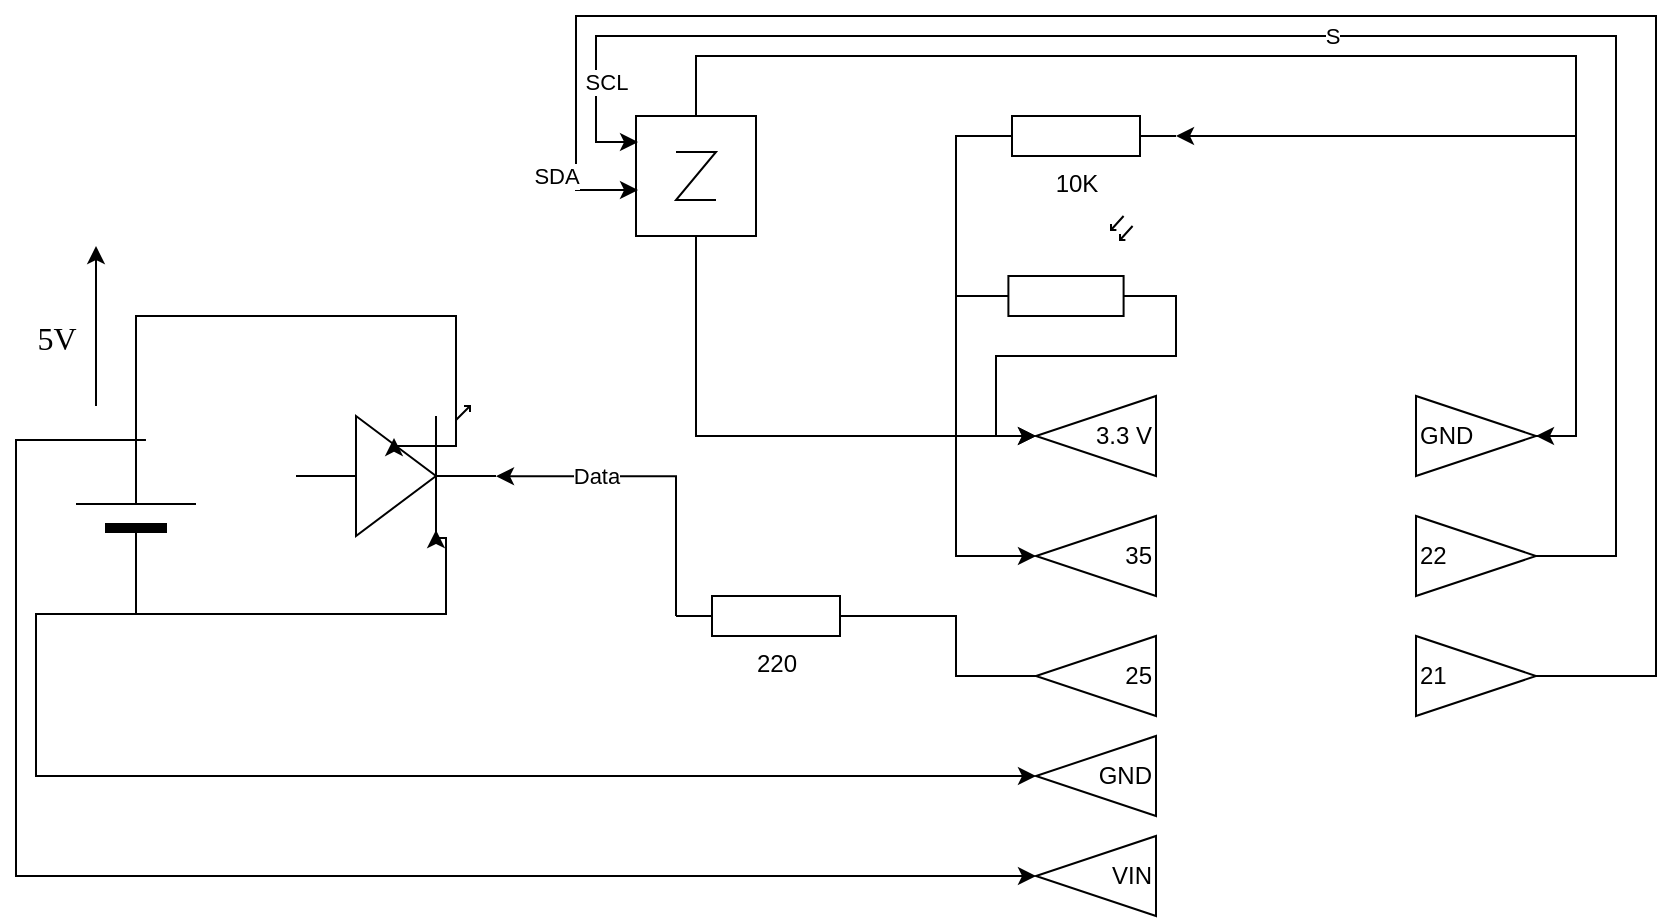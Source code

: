 <mxfile version="25.0.2">
  <diagram name="Page-1" id="16e2658f-23c8-b752-8be9-c03fbebb8bbe">
    <mxGraphModel dx="988" dy="569" grid="1" gridSize="10" guides="1" tooltips="1" connect="1" arrows="1" fold="1" page="1" pageScale="1" pageWidth="1100" pageHeight="850" background="none" math="0" shadow="0">
      <root>
        <mxCell id="0" />
        <mxCell id="1" parent="0" />
        <mxCell id="6d250d948d6a1778-1" value="" style="verticalLabelPosition=bottom;shadow=0;dashed=0;align=center;fillColor=#000000;html=1;verticalAlign=top;strokeWidth=1;shape=mxgraph.electrical.miscellaneous.monocell_battery;rounded=1;comic=0;labelBackgroundColor=none;fontFamily=Verdana;fontSize=12;rotation=-90;" parent="1" vertex="1">
          <mxGeometry x="210" y="419" width="100" height="60" as="geometry" />
        </mxCell>
        <mxCell id="6d250d948d6a1778-22" value="5V" style="endArrow=classic;html=1;labelBackgroundColor=none;strokeWidth=1;fontFamily=Verdana;fontSize=16" parent="1" edge="1">
          <mxGeometry x="-0.15" y="20" width="50" height="50" relative="1" as="geometry">
            <mxPoint x="240" y="395" as="sourcePoint" />
            <mxPoint x="240" y="315" as="targetPoint" />
            <mxPoint as="offset" />
          </mxGeometry>
        </mxCell>
        <mxCell id="_KaKt-u-psy2Oaof_BQ1-2" value="" style="verticalLabelPosition=bottom;shadow=0;dashed=0;align=center;html=1;verticalAlign=top;shape=mxgraph.electrical.opto_electronics.led_1;pointerEvents=1;" vertex="1" parent="1">
          <mxGeometry x="340" y="395" width="100" height="65" as="geometry" />
        </mxCell>
        <mxCell id="_KaKt-u-psy2Oaof_BQ1-13" style="edgeStyle=orthogonalEdgeStyle;rounded=0;orthogonalLoop=1;jettySize=auto;html=1;exitX=1;exitY=0.5;exitDx=0;exitDy=0;exitPerimeter=0;entryX=0.49;entryY=0.246;entryDx=0;entryDy=0;entryPerimeter=0;" edge="1" parent="1" source="6d250d948d6a1778-1" target="_KaKt-u-psy2Oaof_BQ1-2">
          <mxGeometry relative="1" as="geometry">
            <Array as="points">
              <mxPoint x="260" y="350" />
              <mxPoint x="420" y="350" />
              <mxPoint x="420" y="415" />
              <mxPoint x="389" y="415" />
            </Array>
          </mxGeometry>
        </mxCell>
        <mxCell id="_KaKt-u-psy2Oaof_BQ1-14" style="edgeStyle=orthogonalEdgeStyle;rounded=0;orthogonalLoop=1;jettySize=auto;html=1;exitX=0.87;exitY=0.583;exitDx=0;exitDy=0;exitPerimeter=0;entryX=0;entryY=0.5;entryDx=0;entryDy=0;" edge="1" parent="1" source="6d250d948d6a1778-1" target="_KaKt-u-psy2Oaof_BQ1-59">
          <mxGeometry relative="1" as="geometry">
            <mxPoint x="160" y="400" as="sourcePoint" />
            <mxPoint x="700" y="630" as="targetPoint" />
            <Array as="points">
              <mxPoint x="200" y="412" />
              <mxPoint x="200" y="630" />
            </Array>
          </mxGeometry>
        </mxCell>
        <mxCell id="_KaKt-u-psy2Oaof_BQ1-15" style="edgeStyle=orthogonalEdgeStyle;rounded=0;orthogonalLoop=1;jettySize=auto;html=1;exitX=0;exitY=0.5;exitDx=0;exitDy=0;exitPerimeter=0;entryX=0;entryY=0.5;entryDx=0;entryDy=0;" edge="1" parent="1" source="6d250d948d6a1778-1" target="_KaKt-u-psy2Oaof_BQ1-60">
          <mxGeometry relative="1" as="geometry">
            <mxPoint x="450" y="495" as="targetPoint" />
            <Array as="points">
              <mxPoint x="210" y="499" />
              <mxPoint x="210" y="580" />
            </Array>
          </mxGeometry>
        </mxCell>
        <mxCell id="_KaKt-u-psy2Oaof_BQ1-16" style="edgeStyle=orthogonalEdgeStyle;rounded=0;orthogonalLoop=1;jettySize=auto;html=1;exitX=0;exitY=0.5;exitDx=0;exitDy=0;exitPerimeter=0;entryX=0.7;entryY=0.954;entryDx=0;entryDy=0;entryPerimeter=0;" edge="1" parent="1" source="6d250d948d6a1778-1" target="_KaKt-u-psy2Oaof_BQ1-2">
          <mxGeometry relative="1" as="geometry">
            <Array as="points">
              <mxPoint x="415" y="499" />
              <mxPoint x="415" y="461" />
              <mxPoint x="410" y="461" />
            </Array>
          </mxGeometry>
        </mxCell>
        <mxCell id="_KaKt-u-psy2Oaof_BQ1-58" value="25" style="triangle;whiteSpace=wrap;html=1;flipV=1;flipH=1;align=right;" vertex="1" parent="1">
          <mxGeometry x="710" y="510" width="60" height="40" as="geometry" />
        </mxCell>
        <mxCell id="_KaKt-u-psy2Oaof_BQ1-59" value="VIN" style="triangle;whiteSpace=wrap;html=1;flipV=1;flipH=1;align=right;" vertex="1" parent="1">
          <mxGeometry x="710" y="610" width="60" height="40" as="geometry" />
        </mxCell>
        <mxCell id="_KaKt-u-psy2Oaof_BQ1-60" value="GND" style="triangle;whiteSpace=wrap;html=1;flipV=1;flipH=1;align=right;" vertex="1" parent="1">
          <mxGeometry x="710" y="560" width="60" height="40" as="geometry" />
        </mxCell>
        <mxCell id="_KaKt-u-psy2Oaof_BQ1-61" value="GND" style="triangle;whiteSpace=wrap;html=1;flipV=1;flipH=0;align=left;" vertex="1" parent="1">
          <mxGeometry x="900" y="390" width="60" height="40" as="geometry" />
        </mxCell>
        <mxCell id="_KaKt-u-psy2Oaof_BQ1-85" style="edgeStyle=orthogonalEdgeStyle;rounded=0;orthogonalLoop=1;jettySize=auto;html=1;exitX=0;exitY=0.5;exitDx=0;exitDy=0;exitPerimeter=0;endArrow=none;endFill=0;" edge="1" parent="1" source="_KaKt-u-psy2Oaof_BQ1-62" target="_KaKt-u-psy2Oaof_BQ1-58">
          <mxGeometry relative="1" as="geometry" />
        </mxCell>
        <mxCell id="_KaKt-u-psy2Oaof_BQ1-62" value="220" style="pointerEvents=1;verticalLabelPosition=bottom;shadow=0;dashed=0;align=center;html=1;verticalAlign=top;shape=mxgraph.electrical.resistors.resistor_1;rotation=0;direction=west;" vertex="1" parent="1">
          <mxGeometry x="530" y="490" width="100" height="20" as="geometry" />
        </mxCell>
        <mxCell id="_KaKt-u-psy2Oaof_BQ1-64" style="edgeStyle=orthogonalEdgeStyle;rounded=0;orthogonalLoop=1;jettySize=auto;html=1;exitX=1;exitY=0.5;exitDx=0;exitDy=0;exitPerimeter=0;entryX=1;entryY=0.54;entryDx=0;entryDy=0;entryPerimeter=0;" edge="1" parent="1" source="_KaKt-u-psy2Oaof_BQ1-62" target="_KaKt-u-psy2Oaof_BQ1-2">
          <mxGeometry relative="1" as="geometry">
            <Array as="points">
              <mxPoint x="530" y="430" />
            </Array>
          </mxGeometry>
        </mxCell>
        <mxCell id="_KaKt-u-psy2Oaof_BQ1-65" value="Data" style="edgeLabel;html=1;align=center;verticalAlign=middle;resizable=0;points=[];" vertex="1" connectable="0" parent="_KaKt-u-psy2Oaof_BQ1-64">
          <mxGeometry x="-0.577" y="1" relative="1" as="geometry">
            <mxPoint x="-39" y="-36" as="offset" />
          </mxGeometry>
        </mxCell>
        <mxCell id="_KaKt-u-psy2Oaof_BQ1-66" value="3.3 V" style="triangle;whiteSpace=wrap;html=1;flipV=1;flipH=1;align=right;" vertex="1" parent="1">
          <mxGeometry x="710" y="390" width="60" height="40" as="geometry" />
        </mxCell>
        <mxCell id="_KaKt-u-psy2Oaof_BQ1-67" value="35" style="triangle;whiteSpace=wrap;html=1;flipV=1;flipH=1;align=right;" vertex="1" parent="1">
          <mxGeometry x="710" y="450" width="60" height="40" as="geometry" />
        </mxCell>
        <mxCell id="_KaKt-u-psy2Oaof_BQ1-70" style="edgeStyle=orthogonalEdgeStyle;rounded=0;orthogonalLoop=1;jettySize=auto;html=1;exitX=1;exitY=0.8;exitDx=0;exitDy=0;exitPerimeter=0;entryX=0;entryY=0.5;entryDx=0;entryDy=0;" edge="1" parent="1" source="_KaKt-u-psy2Oaof_BQ1-68" target="_KaKt-u-psy2Oaof_BQ1-66">
          <mxGeometry relative="1" as="geometry">
            <Array as="points">
              <mxPoint x="780" y="340" />
              <mxPoint x="780" y="370" />
              <mxPoint x="690" y="370" />
              <mxPoint x="690" y="410" />
            </Array>
          </mxGeometry>
        </mxCell>
        <mxCell id="_KaKt-u-psy2Oaof_BQ1-68" value="" style="verticalLabelPosition=bottom;shadow=0;dashed=0;align=center;html=1;verticalAlign=top;shape=mxgraph.electrical.opto_electronics.photo_resistor_2;pointerEvents=1;" vertex="1" parent="1">
          <mxGeometry x="680" y="300" width="90" height="50" as="geometry" />
        </mxCell>
        <mxCell id="_KaKt-u-psy2Oaof_BQ1-69" style="edgeStyle=orthogonalEdgeStyle;rounded=0;orthogonalLoop=1;jettySize=auto;html=1;exitX=0;exitY=0.5;exitDx=0;exitDy=0;entryX=0;entryY=0.8;entryDx=0;entryDy=0;entryPerimeter=0;startArrow=classic;startFill=1;endArrow=none;endFill=0;" edge="1" parent="1" source="_KaKt-u-psy2Oaof_BQ1-67" target="_KaKt-u-psy2Oaof_BQ1-68">
          <mxGeometry relative="1" as="geometry">
            <Array as="points">
              <mxPoint x="670" y="470" />
              <mxPoint x="670" y="340" />
            </Array>
          </mxGeometry>
        </mxCell>
        <mxCell id="_KaKt-u-psy2Oaof_BQ1-73" style="edgeStyle=orthogonalEdgeStyle;rounded=0;orthogonalLoop=1;jettySize=auto;html=1;exitX=1;exitY=0.5;exitDx=0;exitDy=0;exitPerimeter=0;entryX=1;entryY=0.5;entryDx=0;entryDy=0;startArrow=classic;startFill=1;endArrow=none;endFill=0;" edge="1" parent="1" source="_KaKt-u-psy2Oaof_BQ1-71" target="_KaKt-u-psy2Oaof_BQ1-61">
          <mxGeometry relative="1" as="geometry" />
        </mxCell>
        <mxCell id="_KaKt-u-psy2Oaof_BQ1-71" value="10K" style="pointerEvents=1;verticalLabelPosition=bottom;shadow=0;dashed=0;align=center;html=1;verticalAlign=top;shape=mxgraph.electrical.resistors.resistor_1;" vertex="1" parent="1">
          <mxGeometry x="680" y="250" width="100" height="20" as="geometry" />
        </mxCell>
        <mxCell id="_KaKt-u-psy2Oaof_BQ1-72" style="edgeStyle=orthogonalEdgeStyle;rounded=0;orthogonalLoop=1;jettySize=auto;html=1;exitX=0;exitY=0.8;exitDx=0;exitDy=0;exitPerimeter=0;entryX=0;entryY=0.5;entryDx=0;entryDy=0;entryPerimeter=0;endArrow=none;endFill=0;startArrow=none;startFill=0;" edge="1" parent="1" source="_KaKt-u-psy2Oaof_BQ1-68" target="_KaKt-u-psy2Oaof_BQ1-71">
          <mxGeometry relative="1" as="geometry">
            <Array as="points">
              <mxPoint x="670" y="340" />
              <mxPoint x="670" y="260" />
            </Array>
          </mxGeometry>
        </mxCell>
        <mxCell id="_KaKt-u-psy2Oaof_BQ1-76" style="edgeStyle=orthogonalEdgeStyle;rounded=0;orthogonalLoop=1;jettySize=auto;html=1;exitX=0.5;exitY=1;exitDx=0;exitDy=0;exitPerimeter=0;entryX=0;entryY=0.5;entryDx=0;entryDy=0;" edge="1" parent="1" source="_KaKt-u-psy2Oaof_BQ1-75" target="_KaKt-u-psy2Oaof_BQ1-66">
          <mxGeometry relative="1" as="geometry">
            <mxPoint x="600" y="390" as="targetPoint" />
          </mxGeometry>
        </mxCell>
        <mxCell id="_KaKt-u-psy2Oaof_BQ1-77" style="edgeStyle=orthogonalEdgeStyle;rounded=0;orthogonalLoop=1;jettySize=auto;html=1;exitX=0.5;exitY=0;exitDx=0;exitDy=0;exitPerimeter=0;entryX=1;entryY=0.5;entryDx=0;entryDy=0;" edge="1" parent="1" source="_KaKt-u-psy2Oaof_BQ1-75" target="_KaKt-u-psy2Oaof_BQ1-61">
          <mxGeometry relative="1" as="geometry">
            <Array as="points">
              <mxPoint x="540" y="220" />
              <mxPoint x="980" y="220" />
              <mxPoint x="980" y="410" />
            </Array>
          </mxGeometry>
        </mxCell>
        <mxCell id="_KaKt-u-psy2Oaof_BQ1-75" value="" style="pointerEvents=1;verticalLabelPosition=bottom;shadow=0;dashed=0;align=center;html=1;verticalAlign=top;shape=mxgraph.electrical.miscellaneous.generic_component" vertex="1" parent="1">
          <mxGeometry x="510" y="250" width="60" height="60" as="geometry" />
        </mxCell>
        <mxCell id="_KaKt-u-psy2Oaof_BQ1-81" value="S" style="edgeStyle=orthogonalEdgeStyle;rounded=0;orthogonalLoop=1;jettySize=auto;html=1;exitX=1;exitY=0.5;exitDx=0;exitDy=0;entryX=0.017;entryY=0.217;entryDx=0;entryDy=0;entryPerimeter=0;" edge="1" parent="1" source="_KaKt-u-psy2Oaof_BQ1-79" target="_KaKt-u-psy2Oaof_BQ1-75">
          <mxGeometry relative="1" as="geometry">
            <mxPoint x="1000" y="20" as="targetPoint" />
            <Array as="points">
              <mxPoint x="1000" y="470" />
              <mxPoint x="1000" y="210" />
              <mxPoint x="490" y="210" />
              <mxPoint x="490" y="263" />
            </Array>
          </mxGeometry>
        </mxCell>
        <mxCell id="_KaKt-u-psy2Oaof_BQ1-83" value="SCL" style="edgeLabel;html=1;align=center;verticalAlign=middle;resizable=0;points=[];" vertex="1" connectable="0" parent="_KaKt-u-psy2Oaof_BQ1-81">
          <mxGeometry x="0.885" y="5" relative="1" as="geometry">
            <mxPoint as="offset" />
          </mxGeometry>
        </mxCell>
        <mxCell id="_KaKt-u-psy2Oaof_BQ1-79" value="22" style="triangle;whiteSpace=wrap;html=1;flipV=1;flipH=0;align=left;" vertex="1" parent="1">
          <mxGeometry x="900" y="450" width="60" height="40" as="geometry" />
        </mxCell>
        <mxCell id="_KaKt-u-psy2Oaof_BQ1-80" value="21" style="triangle;whiteSpace=wrap;html=1;flipV=1;flipH=0;align=left;" vertex="1" parent="1">
          <mxGeometry x="900" y="510" width="60" height="40" as="geometry" />
        </mxCell>
        <mxCell id="_KaKt-u-psy2Oaof_BQ1-82" style="edgeStyle=orthogonalEdgeStyle;rounded=0;orthogonalLoop=1;jettySize=auto;html=1;exitX=1;exitY=0.5;exitDx=0;exitDy=0;entryX=0.017;entryY=0.617;entryDx=0;entryDy=0;entryPerimeter=0;" edge="1" parent="1" source="_KaKt-u-psy2Oaof_BQ1-80" target="_KaKt-u-psy2Oaof_BQ1-75">
          <mxGeometry relative="1" as="geometry">
            <Array as="points">
              <mxPoint x="1020" y="530" />
              <mxPoint x="1020" y="200" />
              <mxPoint x="480" y="200" />
              <mxPoint x="480" y="287" />
            </Array>
          </mxGeometry>
        </mxCell>
        <mxCell id="_KaKt-u-psy2Oaof_BQ1-84" value="SDA" style="edgeLabel;html=1;align=center;verticalAlign=middle;resizable=0;points=[];" vertex="1" connectable="0" parent="_KaKt-u-psy2Oaof_BQ1-82">
          <mxGeometry x="0.912" relative="1" as="geometry">
            <mxPoint x="-10" y="8" as="offset" />
          </mxGeometry>
        </mxCell>
      </root>
    </mxGraphModel>
  </diagram>
</mxfile>
